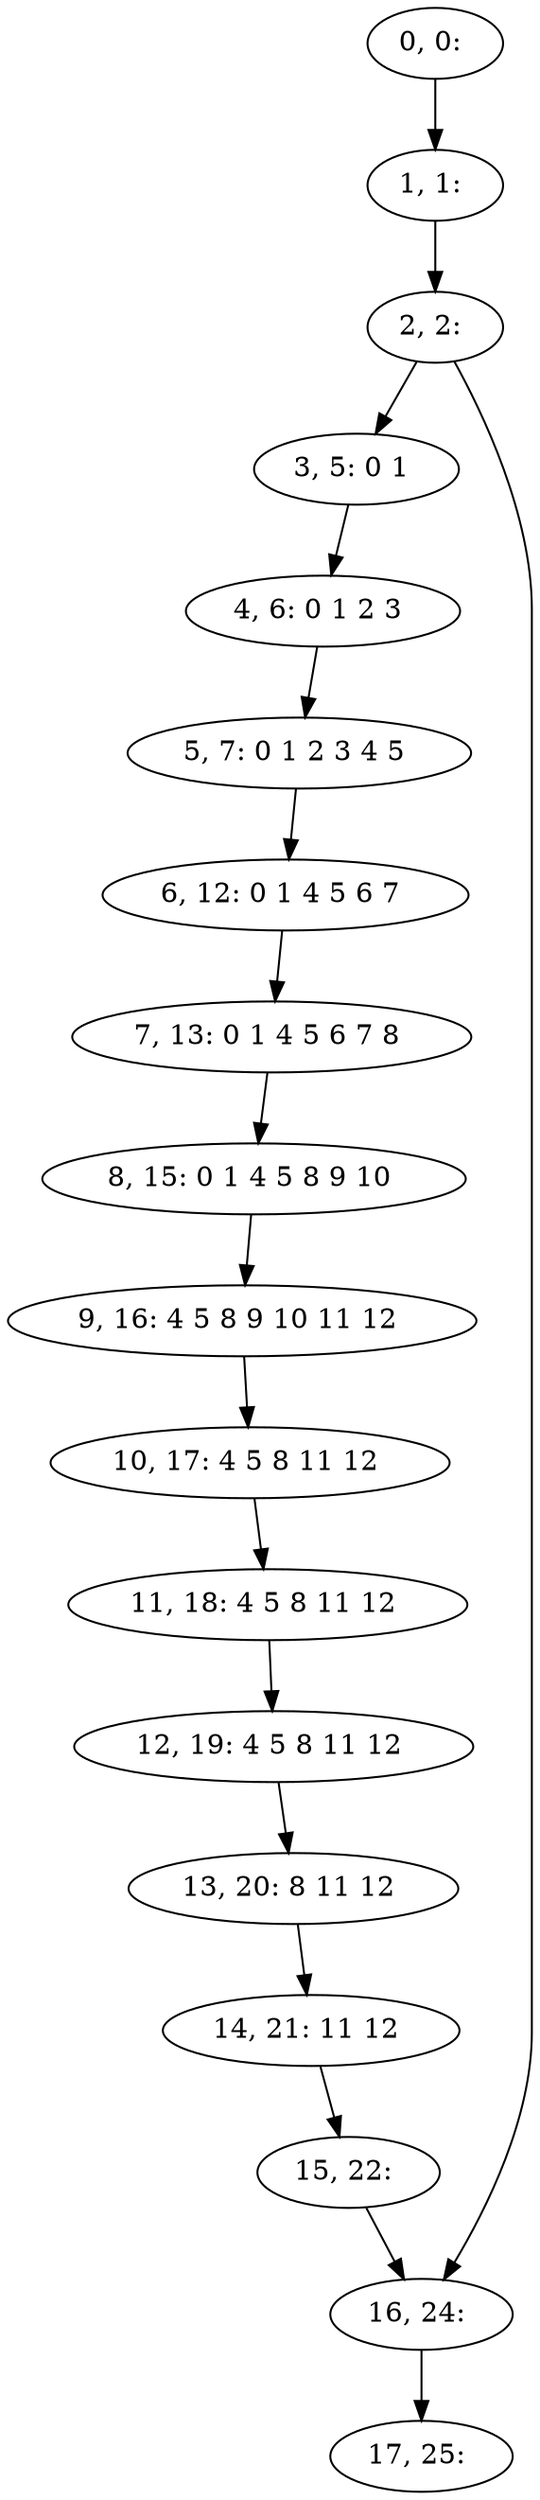 digraph G {
0[label="0, 0: "];
1[label="1, 1: "];
2[label="2, 2: "];
3[label="3, 5: 0 1 "];
4[label="4, 6: 0 1 2 3 "];
5[label="5, 7: 0 1 2 3 4 5 "];
6[label="6, 12: 0 1 4 5 6 7 "];
7[label="7, 13: 0 1 4 5 6 7 8 "];
8[label="8, 15: 0 1 4 5 8 9 10 "];
9[label="9, 16: 4 5 8 9 10 11 12 "];
10[label="10, 17: 4 5 8 11 12 "];
11[label="11, 18: 4 5 8 11 12 "];
12[label="12, 19: 4 5 8 11 12 "];
13[label="13, 20: 8 11 12 "];
14[label="14, 21: 11 12 "];
15[label="15, 22: "];
16[label="16, 24: "];
17[label="17, 25: "];
0->1 ;
1->2 ;
2->3 ;
2->16 ;
3->4 ;
4->5 ;
5->6 ;
6->7 ;
7->8 ;
8->9 ;
9->10 ;
10->11 ;
11->12 ;
12->13 ;
13->14 ;
14->15 ;
15->16 ;
16->17 ;
}
